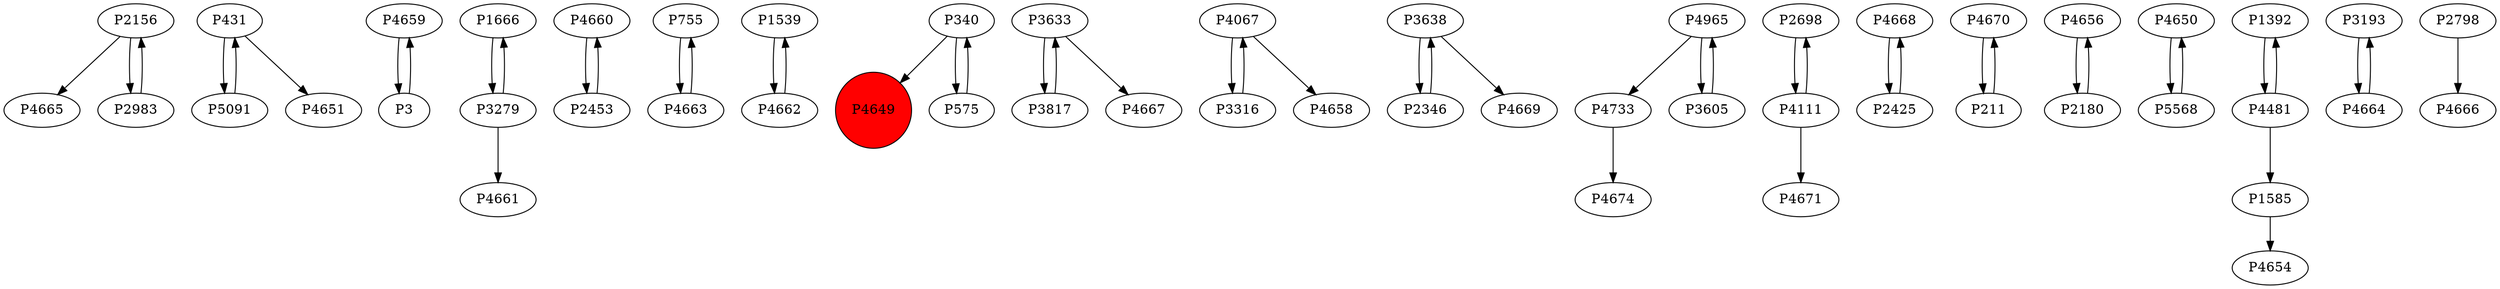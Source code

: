digraph {
	P2156 -> P4665
	P431 -> P5091
	P4659 -> P3
	P1666 -> P3279
	P4660 -> P2453
	P755 -> P4663
	P1539 -> P4662
	P340 -> P4649
	P3633 -> P3817
	P575 -> P340
	P4067 -> P3316
	P3638 -> P2346
	P4965 -> P4733
	P2156 -> P2983
	P2698 -> P4111
	P3 -> P4659
	P4668 -> P2425
	P4662 -> P1539
	P3279 -> P1666
	P3638 -> P4669
	P3817 -> P3633
	P4670 -> P211
	P4656 -> P2180
	P4650 -> P5568
	P3633 -> P4667
	P2983 -> P2156
	P2346 -> P3638
	P3279 -> P4661
	P340 -> P575
	P3605 -> P4965
	P1392 -> P4481
	P2180 -> P4656
	P2425 -> P4668
	P3193 -> P4664
	P5568 -> P4650
	P4067 -> P4658
	P4733 -> P4674
	P5091 -> P431
	P3316 -> P4067
	P2798 -> P4666
	P2453 -> P4660
	P1585 -> P4654
	P4111 -> P2698
	P4664 -> P3193
	P4111 -> P4671
	P4663 -> P755
	P4481 -> P1585
	P4965 -> P3605
	P4481 -> P1392
	P211 -> P4670
	P431 -> P4651
	P4649 [shape=circle]
	P4649 [style=filled]
	P4649 [fillcolor=red]
}